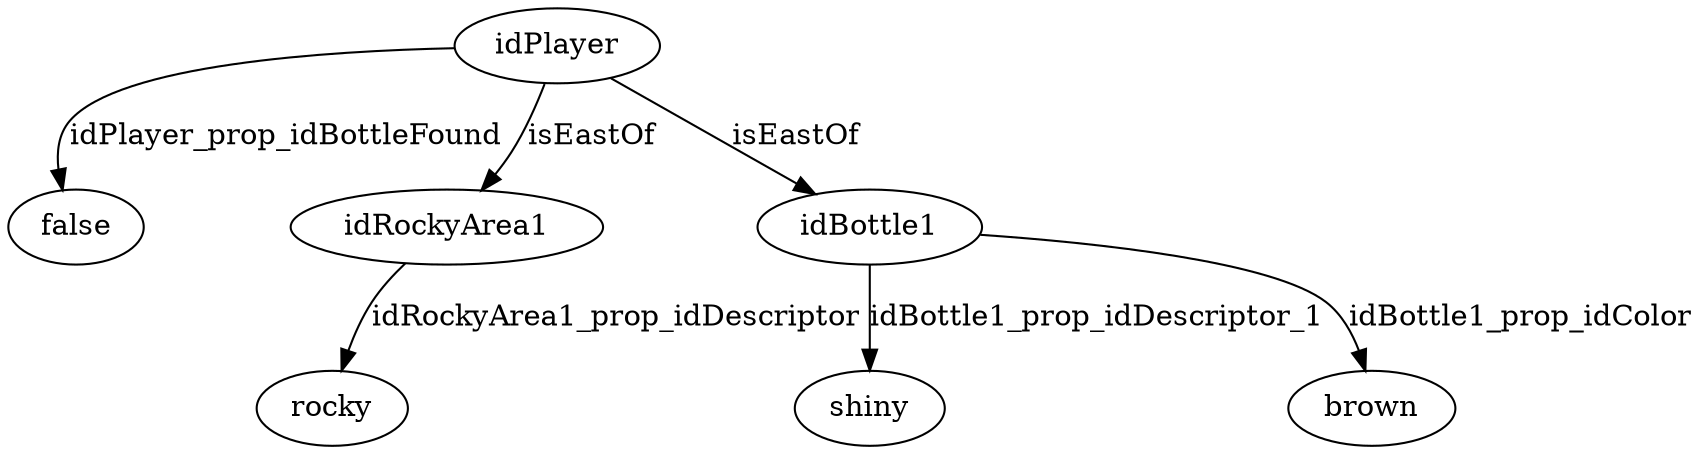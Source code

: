 strict digraph  {
idPlayer [node_type=entity_node, root=root];
false;
idRockyArea1;
rocky;
idBottle1;
shiny;
brown;
idPlayer -> false  [edge_type=property, label=idPlayer_prop_idBottleFound];
idPlayer -> idRockyArea1  [edge_type=relationship, label=isEastOf];
idPlayer -> idBottle1  [edge_type=relationship, label=isEastOf];
idRockyArea1 -> rocky  [edge_type=property, label=idRockyArea1_prop_idDescriptor];
idBottle1 -> shiny  [edge_type=property, label=idBottle1_prop_idDescriptor_1];
idBottle1 -> brown  [edge_type=property, label=idBottle1_prop_idColor];
}

